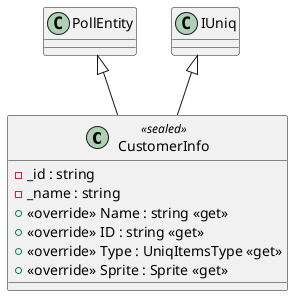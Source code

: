 @startuml
class CustomerInfo <<sealed>> {
    - _id : string
    - _name : string
    + <<override>> Name : string <<get>>
    + <<override>> ID : string <<get>>
    + <<override>> Type : UniqItemsType <<get>>
    + <<override>> Sprite : Sprite <<get>>
}
PollEntity <|-- CustomerInfo
IUniq <|-- CustomerInfo
@enduml

